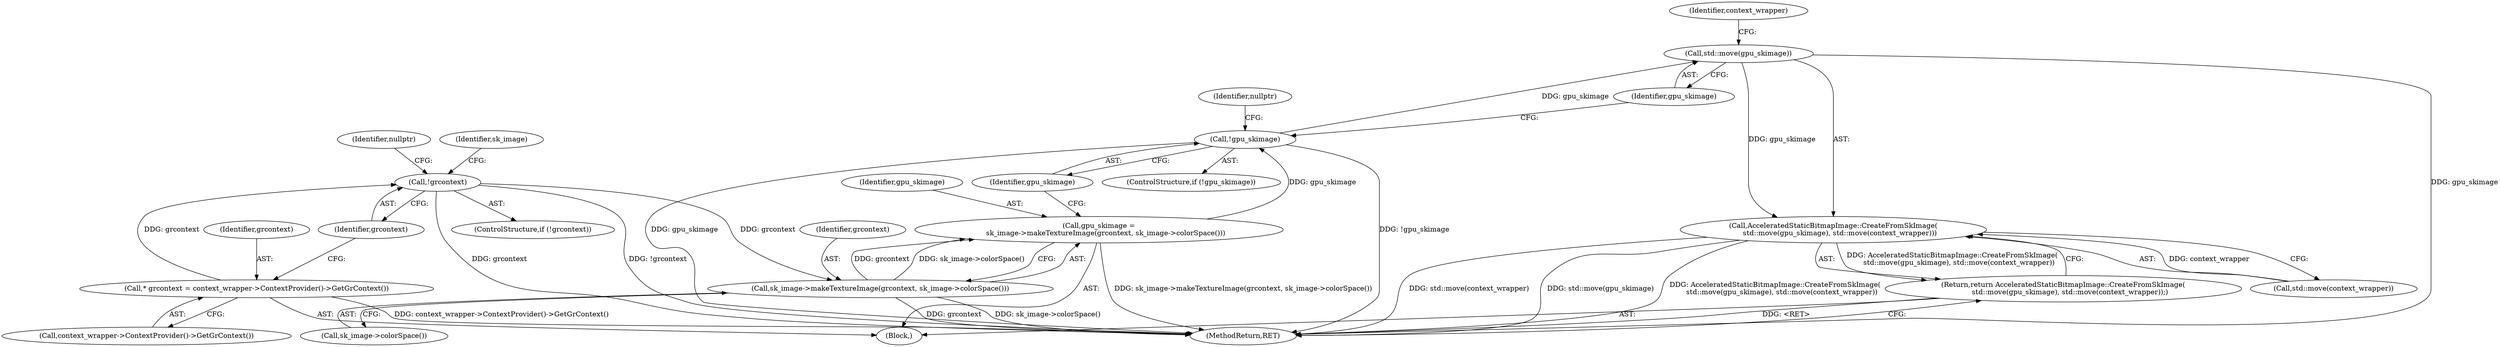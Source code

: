 digraph "0_Chrome_78d89fe556cb5dabbc47b4967cdf55e607e29580_13@API" {
"1000138" [label="(Call,std::move(gpu_skimage))"];
"1000132" [label="(Call,!gpu_skimage)"];
"1000126" [label="(Call,gpu_skimage =\n      sk_image->makeTextureImage(grcontext, sk_image->colorSpace()))"];
"1000128" [label="(Call,sk_image->makeTextureImage(grcontext, sk_image->colorSpace()))"];
"1000117" [label="(Call,!grcontext)"];
"1000113" [label="(Call,* grcontext = context_wrapper->ContextProvider()->GetGrContext())"];
"1000137" [label="(Call,AcceleratedStaticBitmapImage::CreateFromSkImage(\n      std::move(gpu_skimage), std::move(context_wrapper)))"];
"1000136" [label="(Return,return AcceleratedStaticBitmapImage::CreateFromSkImage(\n      std::move(gpu_skimage), std::move(context_wrapper));)"];
"1000117" [label="(Call,!grcontext)"];
"1000141" [label="(Identifier,context_wrapper)"];
"1000142" [label="(MethodReturn,RET)"];
"1000116" [label="(ControlStructure,if (!grcontext))"];
"1000118" [label="(Identifier,grcontext)"];
"1000128" [label="(Call,sk_image->makeTextureImage(grcontext, sk_image->colorSpace()))"];
"1000136" [label="(Return,return AcceleratedStaticBitmapImage::CreateFromSkImage(\n      std::move(gpu_skimage), std::move(context_wrapper));)"];
"1000133" [label="(Identifier,gpu_skimage)"];
"1000139" [label="(Identifier,gpu_skimage)"];
"1000140" [label="(Call,std::move(context_wrapper))"];
"1000131" [label="(ControlStructure,if (!gpu_skimage))"];
"1000120" [label="(Identifier,nullptr)"];
"1000130" [label="(Call,sk_image->colorSpace())"];
"1000135" [label="(Identifier,nullptr)"];
"1000114" [label="(Identifier,grcontext)"];
"1000137" [label="(Call,AcceleratedStaticBitmapImage::CreateFromSkImage(\n      std::move(gpu_skimage), std::move(context_wrapper)))"];
"1000104" [label="(Block,)"];
"1000138" [label="(Call,std::move(gpu_skimage))"];
"1000126" [label="(Call,gpu_skimage =\n      sk_image->makeTextureImage(grcontext, sk_image->colorSpace()))"];
"1000113" [label="(Call,* grcontext = context_wrapper->ContextProvider()->GetGrContext())"];
"1000123" [label="(Identifier,sk_image)"];
"1000115" [label="(Call,context_wrapper->ContextProvider()->GetGrContext())"];
"1000127" [label="(Identifier,gpu_skimage)"];
"1000129" [label="(Identifier,grcontext)"];
"1000132" [label="(Call,!gpu_skimage)"];
"1000138" -> "1000137"  [label="AST: "];
"1000138" -> "1000139"  [label="CFG: "];
"1000139" -> "1000138"  [label="AST: "];
"1000141" -> "1000138"  [label="CFG: "];
"1000138" -> "1000142"  [label="DDG: gpu_skimage"];
"1000138" -> "1000137"  [label="DDG: gpu_skimage"];
"1000132" -> "1000138"  [label="DDG: gpu_skimage"];
"1000132" -> "1000131"  [label="AST: "];
"1000132" -> "1000133"  [label="CFG: "];
"1000133" -> "1000132"  [label="AST: "];
"1000135" -> "1000132"  [label="CFG: "];
"1000139" -> "1000132"  [label="CFG: "];
"1000132" -> "1000142"  [label="DDG: gpu_skimage"];
"1000132" -> "1000142"  [label="DDG: !gpu_skimage"];
"1000126" -> "1000132"  [label="DDG: gpu_skimage"];
"1000126" -> "1000104"  [label="AST: "];
"1000126" -> "1000128"  [label="CFG: "];
"1000127" -> "1000126"  [label="AST: "];
"1000128" -> "1000126"  [label="AST: "];
"1000133" -> "1000126"  [label="CFG: "];
"1000126" -> "1000142"  [label="DDG: sk_image->makeTextureImage(grcontext, sk_image->colorSpace())"];
"1000128" -> "1000126"  [label="DDG: grcontext"];
"1000128" -> "1000126"  [label="DDG: sk_image->colorSpace()"];
"1000128" -> "1000130"  [label="CFG: "];
"1000129" -> "1000128"  [label="AST: "];
"1000130" -> "1000128"  [label="AST: "];
"1000128" -> "1000142"  [label="DDG: sk_image->colorSpace()"];
"1000128" -> "1000142"  [label="DDG: grcontext"];
"1000117" -> "1000128"  [label="DDG: grcontext"];
"1000117" -> "1000116"  [label="AST: "];
"1000117" -> "1000118"  [label="CFG: "];
"1000118" -> "1000117"  [label="AST: "];
"1000120" -> "1000117"  [label="CFG: "];
"1000123" -> "1000117"  [label="CFG: "];
"1000117" -> "1000142"  [label="DDG: !grcontext"];
"1000117" -> "1000142"  [label="DDG: grcontext"];
"1000113" -> "1000117"  [label="DDG: grcontext"];
"1000113" -> "1000104"  [label="AST: "];
"1000113" -> "1000115"  [label="CFG: "];
"1000114" -> "1000113"  [label="AST: "];
"1000115" -> "1000113"  [label="AST: "];
"1000118" -> "1000113"  [label="CFG: "];
"1000113" -> "1000142"  [label="DDG: context_wrapper->ContextProvider()->GetGrContext()"];
"1000137" -> "1000136"  [label="AST: "];
"1000137" -> "1000140"  [label="CFG: "];
"1000140" -> "1000137"  [label="AST: "];
"1000136" -> "1000137"  [label="CFG: "];
"1000137" -> "1000142"  [label="DDG: std::move(context_wrapper)"];
"1000137" -> "1000142"  [label="DDG: std::move(gpu_skimage)"];
"1000137" -> "1000142"  [label="DDG: AcceleratedStaticBitmapImage::CreateFromSkImage(\n      std::move(gpu_skimage), std::move(context_wrapper))"];
"1000137" -> "1000136"  [label="DDG: AcceleratedStaticBitmapImage::CreateFromSkImage(\n      std::move(gpu_skimage), std::move(context_wrapper))"];
"1000140" -> "1000137"  [label="DDG: context_wrapper"];
"1000136" -> "1000104"  [label="AST: "];
"1000142" -> "1000136"  [label="CFG: "];
"1000136" -> "1000142"  [label="DDG: <RET>"];
}
